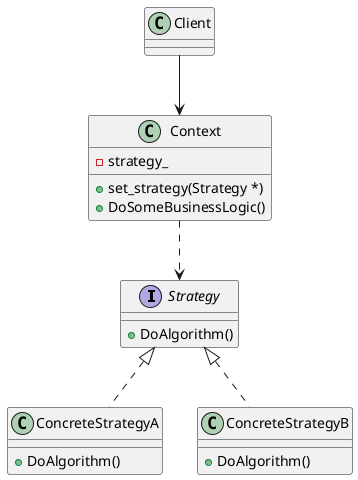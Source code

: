 @startuml


interface Strategy{
    + DoAlgorithm()
}

class Context{
    - strategy_
    + set_strategy(Strategy *)
    + DoSomeBusinessLogic()
}

Strategy <|.. ConcreteStrategyA
Strategy <|.. ConcreteStrategyB

class ConcreteStrategyA{
    + DoAlgorithm()
}

class ConcreteStrategyB{
    + DoAlgorithm()
}

Client --> Context
Context ..> Strategy

@enduml